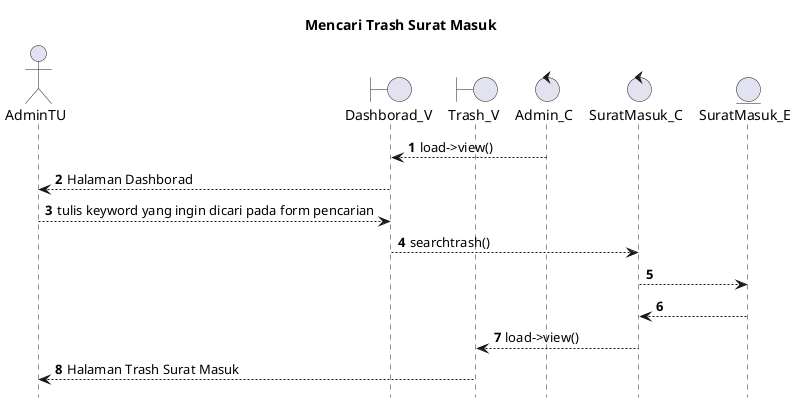 @startuml

autonumber
hide footbox
title Mencari Trash Surat Masuk

Actor AdminTU
boundary Dashborad_V
boundary Trash_V
control Admin_C
control SuratMasuk_C
Entity SuratMasuk_E

Admin_C --> Dashborad_V: load->view()
Dashborad_V --> AdminTU: Halaman Dashborad
AdminTU --> Dashborad_V: tulis keyword yang ingin dicari pada form pencarian
Dashborad_V --> SuratMasuk_C: searchtrash()
SuratMasuk_C --> SuratMasuk_E:
    
    SuratMasuk_E --> SuratMasuk_C:
    SuratMasuk_C --> Trash_V: load->view()
    Trash_V --> AdminTU: Halaman Trash Surat Masuk

@enduml